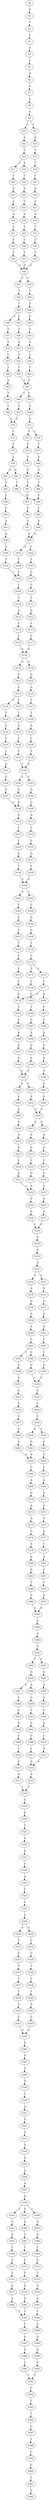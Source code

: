 strict digraph  {
	S0 -> S1 [ label = G ];
	S1 -> S2 [ label = T ];
	S2 -> S3 [ label = C ];
	S3 -> S4 [ label = A ];
	S4 -> S5 [ label = C ];
	S5 -> S6 [ label = A ];
	S6 -> S7 [ label = C ];
	S7 -> S8 [ label = C ];
	S8 -> S9 [ label = A ];
	S9 -> S10 [ label = C ];
	S9 -> S11 [ label = T ];
	S10 -> S12 [ label = A ];
	S11 -> S13 [ label = A ];
	S12 -> S14 [ label = T ];
	S13 -> S15 [ label = T ];
	S14 -> S16 [ label = A ];
	S14 -> S17 [ label = C ];
	S15 -> S18 [ label = T ];
	S16 -> S19 [ label = T ];
	S17 -> S20 [ label = T ];
	S18 -> S21 [ label = T ];
	S19 -> S22 [ label = A ];
	S20 -> S23 [ label = A ];
	S21 -> S24 [ label = A ];
	S22 -> S25 [ label = C ];
	S23 -> S26 [ label = C ];
	S24 -> S27 [ label = C ];
	S25 -> S28 [ label = A ];
	S26 -> S29 [ label = A ];
	S27 -> S30 [ label = A ];
	S28 -> S31 [ label = T ];
	S29 -> S32 [ label = T ];
	S30 -> S33 [ label = T ];
	S31 -> S34 [ label = C ];
	S32 -> S35 [ label = C ];
	S33 -> S36 [ label = C ];
	S34 -> S37 [ label = T ];
	S35 -> S38 [ label = T ];
	S36 -> S39 [ label = T ];
	S37 -> S40 [ label = G ];
	S38 -> S40 [ label = G ];
	S39 -> S40 [ label = G ];
	S40 -> S41 [ label = C ];
	S40 -> S42 [ label = T ];
	S41 -> S43 [ label = T ];
	S42 -> S44 [ label = T ];
	S43 -> S45 [ label = T ];
	S44 -> S46 [ label = T ];
	S45 -> S47 [ label = C ];
	S45 -> S48 [ label = T ];
	S46 -> S49 [ label = C ];
	S47 -> S50 [ label = T ];
	S48 -> S51 [ label = T ];
	S49 -> S52 [ label = T ];
	S50 -> S53 [ label = A ];
	S51 -> S54 [ label = A ];
	S52 -> S55 [ label = A ];
	S53 -> S56 [ label = C ];
	S54 -> S57 [ label = C ];
	S55 -> S58 [ label = C ];
	S56 -> S59 [ label = T ];
	S57 -> S60 [ label = T ];
	S58 -> S61 [ label = T ];
	S59 -> S62 [ label = A ];
	S60 -> S63 [ label = A ];
	S61 -> S62 [ label = A ];
	S62 -> S64 [ label = T ];
	S62 -> S65 [ label = C ];
	S63 -> S66 [ label = T ];
	S64 -> S67 [ label = T ];
	S65 -> S68 [ label = T ];
	S66 -> S69 [ label = T ];
	S67 -> S70 [ label = G ];
	S68 -> S71 [ label = G ];
	S69 -> S70 [ label = G ];
	S70 -> S72 [ label = C ];
	S71 -> S73 [ label = T ];
	S71 -> S74 [ label = C ];
	S72 -> S75 [ label = T ];
	S73 -> S76 [ label = T ];
	S74 -> S77 [ label = T ];
	S75 -> S78 [ label = A ];
	S76 -> S79 [ label = A ];
	S77 -> S80 [ label = A ];
	S78 -> S81 [ label = A ];
	S78 -> S82 [ label = G ];
	S79 -> S83 [ label = G ];
	S80 -> S84 [ label = G ];
	S81 -> S85 [ label = T ];
	S82 -> S86 [ label = T ];
	S83 -> S87 [ label = T ];
	S84 -> S88 [ label = T ];
	S85 -> S89 [ label = C ];
	S86 -> S90 [ label = C ];
	S87 -> S91 [ label = C ];
	S88 -> S90 [ label = C ];
	S89 -> S92 [ label = C ];
	S90 -> S93 [ label = C ];
	S91 -> S94 [ label = C ];
	S92 -> S95 [ label = A ];
	S93 -> S96 [ label = A ];
	S94 -> S97 [ label = A ];
	S95 -> S98 [ label = A ];
	S96 -> S99 [ label = A ];
	S97 -> S99 [ label = A ];
	S98 -> S100 [ label = A ];
	S99 -> S101 [ label = A ];
	S99 -> S102 [ label = G ];
	S100 -> S103 [ label = T ];
	S101 -> S104 [ label = T ];
	S102 -> S105 [ label = T ];
	S103 -> S106 [ label = C ];
	S104 -> S106 [ label = C ];
	S105 -> S107 [ label = C ];
	S106 -> S108 [ label = C ];
	S107 -> S109 [ label = C ];
	S108 -> S110 [ label = T ];
	S109 -> S111 [ label = T ];
	S110 -> S112 [ label = A ];
	S111 -> S113 [ label = A ];
	S112 -> S114 [ label = C ];
	S113 -> S115 [ label = C ];
	S114 -> S116 [ label = C ];
	S115 -> S117 [ label = C ];
	S116 -> S118 [ label = A ];
	S117 -> S118 [ label = A ];
	S118 -> S119 [ label = G ];
	S118 -> S120 [ label = A ];
	S119 -> S121 [ label = G ];
	S120 -> S122 [ label = G ];
	S121 -> S123 [ label = G ];
	S122 -> S124 [ label = G ];
	S123 -> S125 [ label = T ];
	S123 -> S126 [ label = C ];
	S124 -> S127 [ label = T ];
	S125 -> S128 [ label = T ];
	S126 -> S129 [ label = T ];
	S127 -> S130 [ label = T ];
	S128 -> S131 [ label = A ];
	S129 -> S132 [ label = A ];
	S130 -> S133 [ label = A ];
	S131 -> S134 [ label = C ];
	S132 -> S135 [ label = C ];
	S133 -> S136 [ label = C ];
	S134 -> S137 [ label = T ];
	S135 -> S138 [ label = T ];
	S136 -> S139 [ label = T ];
	S137 -> S140 [ label = A ];
	S138 -> S141 [ label = A ];
	S139 -> S140 [ label = A ];
	S140 -> S142 [ label = G ];
	S140 -> S143 [ label = C ];
	S141 -> S144 [ label = G ];
	S142 -> S145 [ label = G ];
	S143 -> S146 [ label = G ];
	S144 -> S147 [ label = G ];
	S145 -> S148 [ label = G ];
	S146 -> S149 [ label = G ];
	S147 -> S148 [ label = G ];
	S148 -> S150 [ label = G ];
	S149 -> S151 [ label = G ];
	S150 -> S152 [ label = T ];
	S151 -> S153 [ label = T ];
	S152 -> S154 [ label = C ];
	S153 -> S155 [ label = C ];
	S154 -> S156 [ label = G ];
	S155 -> S157 [ label = G ];
	S156 -> S158 [ label = T ];
	S157 -> S159 [ label = T ];
	S158 -> S160 [ label = A ];
	S159 -> S160 [ label = A ];
	S160 -> S161 [ label = G ];
	S160 -> S162 [ label = C ];
	S161 -> S163 [ label = C ];
	S162 -> S164 [ label = C ];
	S163 -> S165 [ label = G ];
	S164 -> S166 [ label = G ];
	S165 -> S167 [ label = G ];
	S166 -> S168 [ label = G ];
	S167 -> S169 [ label = T ];
	S168 -> S170 [ label = T ];
	S169 -> S171 [ label = C ];
	S170 -> S172 [ label = C ];
	S171 -> S173 [ label = C ];
	S172 -> S174 [ label = C ];
	S172 -> S175 [ label = T ];
	S173 -> S176 [ label = T ];
	S174 -> S177 [ label = T ];
	S175 -> S178 [ label = T ];
	S176 -> S179 [ label = G ];
	S177 -> S179 [ label = G ];
	S177 -> S180 [ label = A ];
	S178 -> S181 [ label = G ];
	S179 -> S182 [ label = T ];
	S180 -> S183 [ label = C ];
	S181 -> S184 [ label = T ];
	S182 -> S185 [ label = G ];
	S183 -> S186 [ label = G ];
	S184 -> S187 [ label = G ];
	S185 -> S188 [ label = A ];
	S186 -> S189 [ label = A ];
	S187 -> S190 [ label = A ];
	S188 -> S191 [ label = G ];
	S189 -> S192 [ label = G ];
	S190 -> S193 [ label = G ];
	S191 -> S194 [ label = A ];
	S192 -> S195 [ label = A ];
	S193 -> S196 [ label = A ];
	S194 -> S197 [ label = G ];
	S195 -> S198 [ label = G ];
	S196 -> S197 [ label = G ];
	S197 -> S199 [ label = G ];
	S197 -> S200 [ label = A ];
	S198 -> S201 [ label = G ];
	S199 -> S202 [ label = A ];
	S200 -> S203 [ label = A ];
	S201 -> S204 [ label = A ];
	S202 -> S205 [ label = G ];
	S203 -> S206 [ label = G ];
	S204 -> S205 [ label = G ];
	S205 -> S207 [ label = A ];
	S205 -> S208 [ label = G ];
	S206 -> S209 [ label = A ];
	S207 -> S210 [ label = A ];
	S208 -> S211 [ label = A ];
	S209 -> S212 [ label = A ];
	S210 -> S213 [ label = A ];
	S211 -> S214 [ label = A ];
	S212 -> S215 [ label = A ];
	S213 -> S216 [ label = C ];
	S214 -> S217 [ label = C ];
	S215 -> S218 [ label = C ];
	S216 -> S219 [ label = G ];
	S217 -> S220 [ label = G ];
	S218 -> S221 [ label = G ];
	S219 -> S222 [ label = A ];
	S220 -> S223 [ label = A ];
	S221 -> S222 [ label = A ];
	S222 -> S224 [ label = G ];
	S223 -> S225 [ label = G ];
	S224 -> S226 [ label = A ];
	S225 -> S227 [ label = A ];
	S226 -> S228 [ label = G ];
	S227 -> S228 [ label = G ];
	S228 -> S229 [ label = A ];
	S229 -> S230 [ label = A ];
	S230 -> S231 [ label = A ];
	S231 -> S232 [ label = A ];
	S231 -> S233 [ label = G ];
	S232 -> S234 [ label = A ];
	S233 -> S235 [ label = A ];
	S234 -> S236 [ label = G ];
	S235 -> S237 [ label = G ];
	S236 -> S238 [ label = A ];
	S237 -> S239 [ label = A ];
	S238 -> S240 [ label = A ];
	S239 -> S241 [ label = A ];
	S240 -> S242 [ label = C ];
	S241 -> S243 [ label = C ];
	S242 -> S244 [ label = C ];
	S242 -> S245 [ label = T ];
	S243 -> S246 [ label = C ];
	S244 -> S247 [ label = G ];
	S245 -> S248 [ label = G ];
	S246 -> S249 [ label = G ];
	S247 -> S250 [ label = G ];
	S248 -> S251 [ label = G ];
	S249 -> S250 [ label = G ];
	S250 -> S252 [ label = A ];
	S251 -> S253 [ label = A ];
	S252 -> S254 [ label = G ];
	S253 -> S255 [ label = G ];
	S254 -> S256 [ label = G ];
	S255 -> S257 [ label = G ];
	S256 -> S258 [ label = A ];
	S256 -> S259 [ label = G ];
	S257 -> S260 [ label = A ];
	S258 -> S261 [ label = G ];
	S259 -> S262 [ label = G ];
	S260 -> S263 [ label = G ];
	S261 -> S264 [ label = A ];
	S262 -> S265 [ label = C ];
	S263 -> S264 [ label = A ];
	S264 -> S266 [ label = C ];
	S265 -> S267 [ label = C ];
	S266 -> S268 [ label = A ];
	S267 -> S269 [ label = A ];
	S268 -> S270 [ label = G ];
	S269 -> S271 [ label = G ];
	S270 -> S272 [ label = A ];
	S271 -> S273 [ label = G ];
	S272 -> S274 [ label = A ];
	S273 -> S275 [ label = A ];
	S274 -> S276 [ label = G ];
	S275 -> S277 [ label = G ];
	S276 -> S278 [ label = T ];
	S277 -> S279 [ label = T ];
	S278 -> S280 [ label = A ];
	S279 -> S281 [ label = A ];
	S280 -> S282 [ label = G ];
	S281 -> S283 [ label = G ];
	S282 -> S284 [ label = T ];
	S283 -> S285 [ label = T ];
	S284 -> S286 [ label = A ];
	S285 -> S287 [ label = A ];
	S286 -> S288 [ label = A ];
	S287 -> S288 [ label = A ];
	S288 -> S289 [ label = A ];
	S289 -> S290 [ label = G ];
	S290 -> S291 [ label = G ];
	S291 -> S292 [ label = T ];
	S291 -> S293 [ label = C ];
	S292 -> S294 [ label = G ];
	S293 -> S295 [ label = G ];
	S294 -> S296 [ label = A ];
	S294 -> S297 [ label = G ];
	S295 -> S298 [ label = A ];
	S296 -> S299 [ label = G ];
	S297 -> S300 [ label = G ];
	S298 -> S301 [ label = G ];
	S299 -> S302 [ label = C ];
	S300 -> S303 [ label = C ];
	S301 -> S304 [ label = C ];
	S302 -> S305 [ label = A ];
	S303 -> S306 [ label = A ];
	S304 -> S307 [ label = A ];
	S305 -> S308 [ label = C ];
	S306 -> S309 [ label = C ];
	S307 -> S310 [ label = C ];
	S308 -> S311 [ label = T ];
	S309 -> S312 [ label = T ];
	S310 -> S313 [ label = T ];
	S311 -> S314 [ label = A ];
	S312 -> S315 [ label = A ];
	S313 -> S314 [ label = A ];
	S314 -> S316 [ label = A ];
	S315 -> S317 [ label = A ];
	S316 -> S318 [ label = T ];
	S317 -> S318 [ label = T ];
	S318 -> S319 [ label = G ];
	S319 -> S320 [ label = G ];
	S320 -> S321 [ label = T ];
	S321 -> S322 [ label = A ];
	S322 -> S323 [ label = G ];
	S323 -> S324 [ label = A ];
	S324 -> S325 [ label = A ];
	S325 -> S326 [ label = C ];
	S326 -> S327 [ label = C ];
	S327 -> S328 [ label = A ];
	S328 -> S329 [ label = G ];
	S328 -> S330 [ label = A ];
	S329 -> S331 [ label = C ];
	S330 -> S332 [ label = C ];
	S331 -> S333 [ label = G ];
	S332 -> S334 [ label = G ];
	S333 -> S335 [ label = T ];
	S334 -> S336 [ label = T ];
	S335 -> S337 [ label = T ];
	S336 -> S338 [ label = T ];
	S337 -> S339 [ label = T ];
	S338 -> S340 [ label = T ];
	S339 -> S341 [ label = A ];
	S340 -> S342 [ label = A ];
	S341 -> S343 [ label = C ];
	S342 -> S344 [ label = C ];
	S343 -> S345 [ label = A ];
	S344 -> S345 [ label = A ];
	S345 -> S346 [ label = G ];
	S346 -> S347 [ label = A ];
	S347 -> S348 [ label = A ];
	S348 -> S349 [ label = A ];
	S349 -> S350 [ label = T ];
	S350 -> S351 [ label = A ];
	S351 -> S352 [ label = G ];
	S352 -> S353 [ label = A ];
	S353 -> S354 [ label = A ];
	S354 -> S355 [ label = G ];
	S355 -> S356 [ label = G ];
	S356 -> S357 [ label = A ];
	S357 -> S358 [ label = G ];
	S358 -> S359 [ label = T ];
	S358 -> S360 [ label = C ];
	S358 -> S361 [ label = A ];
	S359 -> S362 [ label = G ];
	S360 -> S363 [ label = G ];
	S361 -> S364 [ label = G ];
	S362 -> S365 [ label = G ];
	S363 -> S366 [ label = G ];
	S364 -> S367 [ label = G ];
	S365 -> S368 [ label = T ];
	S366 -> S369 [ label = T ];
	S367 -> S370 [ label = T ];
	S368 -> S371 [ label = C ];
	S369 -> S372 [ label = C ];
	S370 -> S373 [ label = C ];
	S371 -> S374 [ label = C ];
	S372 -> S375 [ label = T ];
	S373 -> S376 [ label = C ];
	S374 -> S377 [ label = G ];
	S375 -> S378 [ label = G ];
	S376 -> S379 [ label = G ];
	S377 -> S380 [ label = A ];
	S378 -> S381 [ label = A ];
	S379 -> S382 [ label = A ];
	S380 -> S383 [ label = T ];
	S381 -> S384 [ label = T ];
	S382 -> S383 [ label = T ];
	S383 -> S385 [ label = T ];
	S384 -> S386 [ label = T ];
	S385 -> S387 [ label = G ];
	S386 -> S388 [ label = G ];
	S387 -> S389 [ label = G ];
	S388 -> S390 [ label = G ];
	S389 -> S391 [ label = C ];
	S390 -> S392 [ label = C ];
	S391 -> S393 [ label = T ];
	S392 -> S393 [ label = T ];
	S393 -> S394 [ label = C ];
	S394 -> S395 [ label = T ];
	S395 -> S396 [ label = T ];
	S396 -> S397 [ label = C ];
	S397 -> S398 [ label = T ];
	S398 -> S399 [ label = C ];
	S399 -> S400 [ label = G ];
	S400 -> S401 [ label = T ];
	S401 -> S402 [ label = A ];
}
